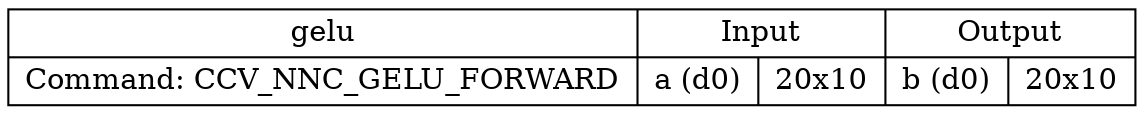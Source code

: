digraph G {
compound=true;
node0 [shape=record,label="{gelu|Command: CCV_NNC_GELU_FORWARD}|{Input|{a (d0)|20x10}}|{Output|{b (d0)|20x10}}"];
}
